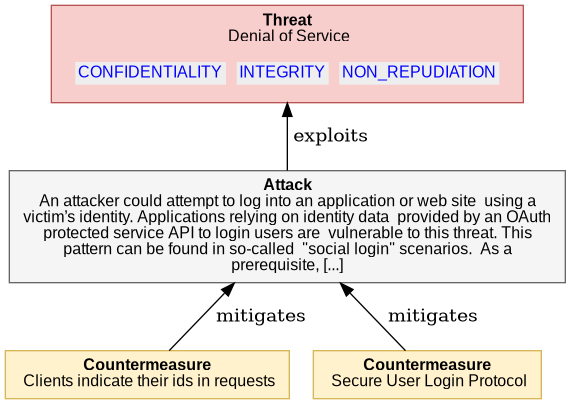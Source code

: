  

@startuml
digraph G {
rankdir="BT";
  node [shape=plaintext, fontname="Arial" fontsize="12"];
    "4_4_1_13_CODE_SUBSTITUTION" [ fillcolor="#F8CECC", style=filled, shape=polygon, color="#B85450"
    label= 
    <<table border="0" cellborder="0" cellspacing="0">
     <tr><td align="center"><b>Threat</b><br/> 

Denial of Service
</td></tr>
     <tr><td><table border="0" cellborder="0" cellspacing="8"><tr>
                ret += secObj.linkedImpactMDText()
     <td align="center" href="#OAuth2.CONFIDENTIALITY" bgcolor="#EEEEEE"><font color="blue">CONFIDENTIALITY</font></td>
                ret += secObj.linkedImpactMDText()
     <td align="center" href="#OAuth2.INTEGRITY" bgcolor="#EEEEEE"><font color="blue">INTEGRITY</font></td>
                ret += secObj.linkedImpactMDText()
     <td align="center" href="#OAuth2.NON_REPUDIATION" bgcolor="#EEEEEE"><font color="blue">NON_REPUDIATION</font></td>
     </tr></table></td></tr>   
   </table>>
   ];
    
"4_4_1_13_CODE_SUBSTITUTION_attack" [ fillcolor="#f5f5f5", style=filled, shape=polygon, color="#666666", label =     
    <<table border="0" cellborder="0" cellspacing="0">
     <tr><td align="center"><b>Attack</b><br/>

An attacker could attempt to log into an application or web site  using a<br/>victim’s identity. Applications relying on identity data  provided by an OAuth<br/>protected service API to login users are  vulnerable to this threat. This<br/>pattern can be found in so-called  &quot;social login&quot; scenarios.  As a<br/>prerequisite, [...]
</td></tr>
   </table>>
    ]

"4_4_1_13_CODE_SUBSTITUTION_attack" -> "4_4_1_13_CODE_SUBSTITUTION"  [label = " exploits"]

    "4_4_1_13_CODE_SUBSTITUTION_countermeasure0" [ 
       fillcolor="#FFF2CC", style=filled, shape=polygon, color="#D6B656", label =     
    <<table border="0" cellborder="0" cellspacing="0">
     <tr><td align="left"><b>Countermeasure</b><br/> 

Clients indicate their ids in requests
</td></tr>
   </table>>
   ]

     "4_4_1_13_CODE_SUBSTITUTION_countermeasure0" -> "4_4_1_13_CODE_SUBSTITUTION_attack" [label = " mitigates"]

    "4_4_1_13_CODE_SUBSTITUTION_countermeasure1" [ 
       fillcolor="#FFF2CC", style=filled, shape=polygon, color="#D6B656", label =     
    <<table border="0" cellborder="0" cellspacing="0">
     <tr><td align="left"><b>Countermeasure</b><br/> 

Secure User Login Protocol
</td></tr>
   </table>>
   ]

     "4_4_1_13_CODE_SUBSTITUTION_countermeasure1" -> "4_4_1_13_CODE_SUBSTITUTION_attack" [label = " mitigates"]

}
@enduml

